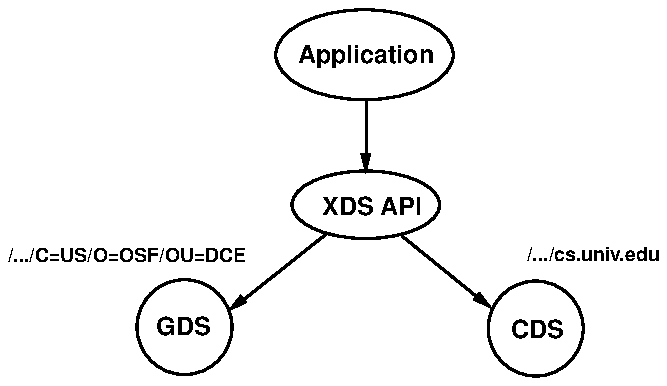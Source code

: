 .PS
scale = 160
"\f(HB\s9Application\s0\fP"  at 283, 255
"\f(HB\s9XDS API\s0\fP"  at 288, 134
.ps 20
ellipse wid 118 ht 54 at 283, 137
line ->  from 283, 220 \
	to 283, 162 
ellipse wid 142 ht 72 at 282, 257
line ->  from 312, 112 \
	to 384, 54 
circle radius 38 at 419, 38
.ps 10
"\f(HB\s9CDS\s0\fP"  at 420, 35
"\f(HB\s7/.../C=US/O=OSF/OU=DCE\s0\fP"  at 92, 96
"\f(HB\s7/.../cs.univ.edu\s0\fP"  at 465, 97
.ps 20
circle radius 38 at 138, 39
.ps 10
"\f(HB\s9GDS\s0\fP"  at 137, 38
.ps 20
line ->  from 252, 114 \
	to 173, 52 
.PE
